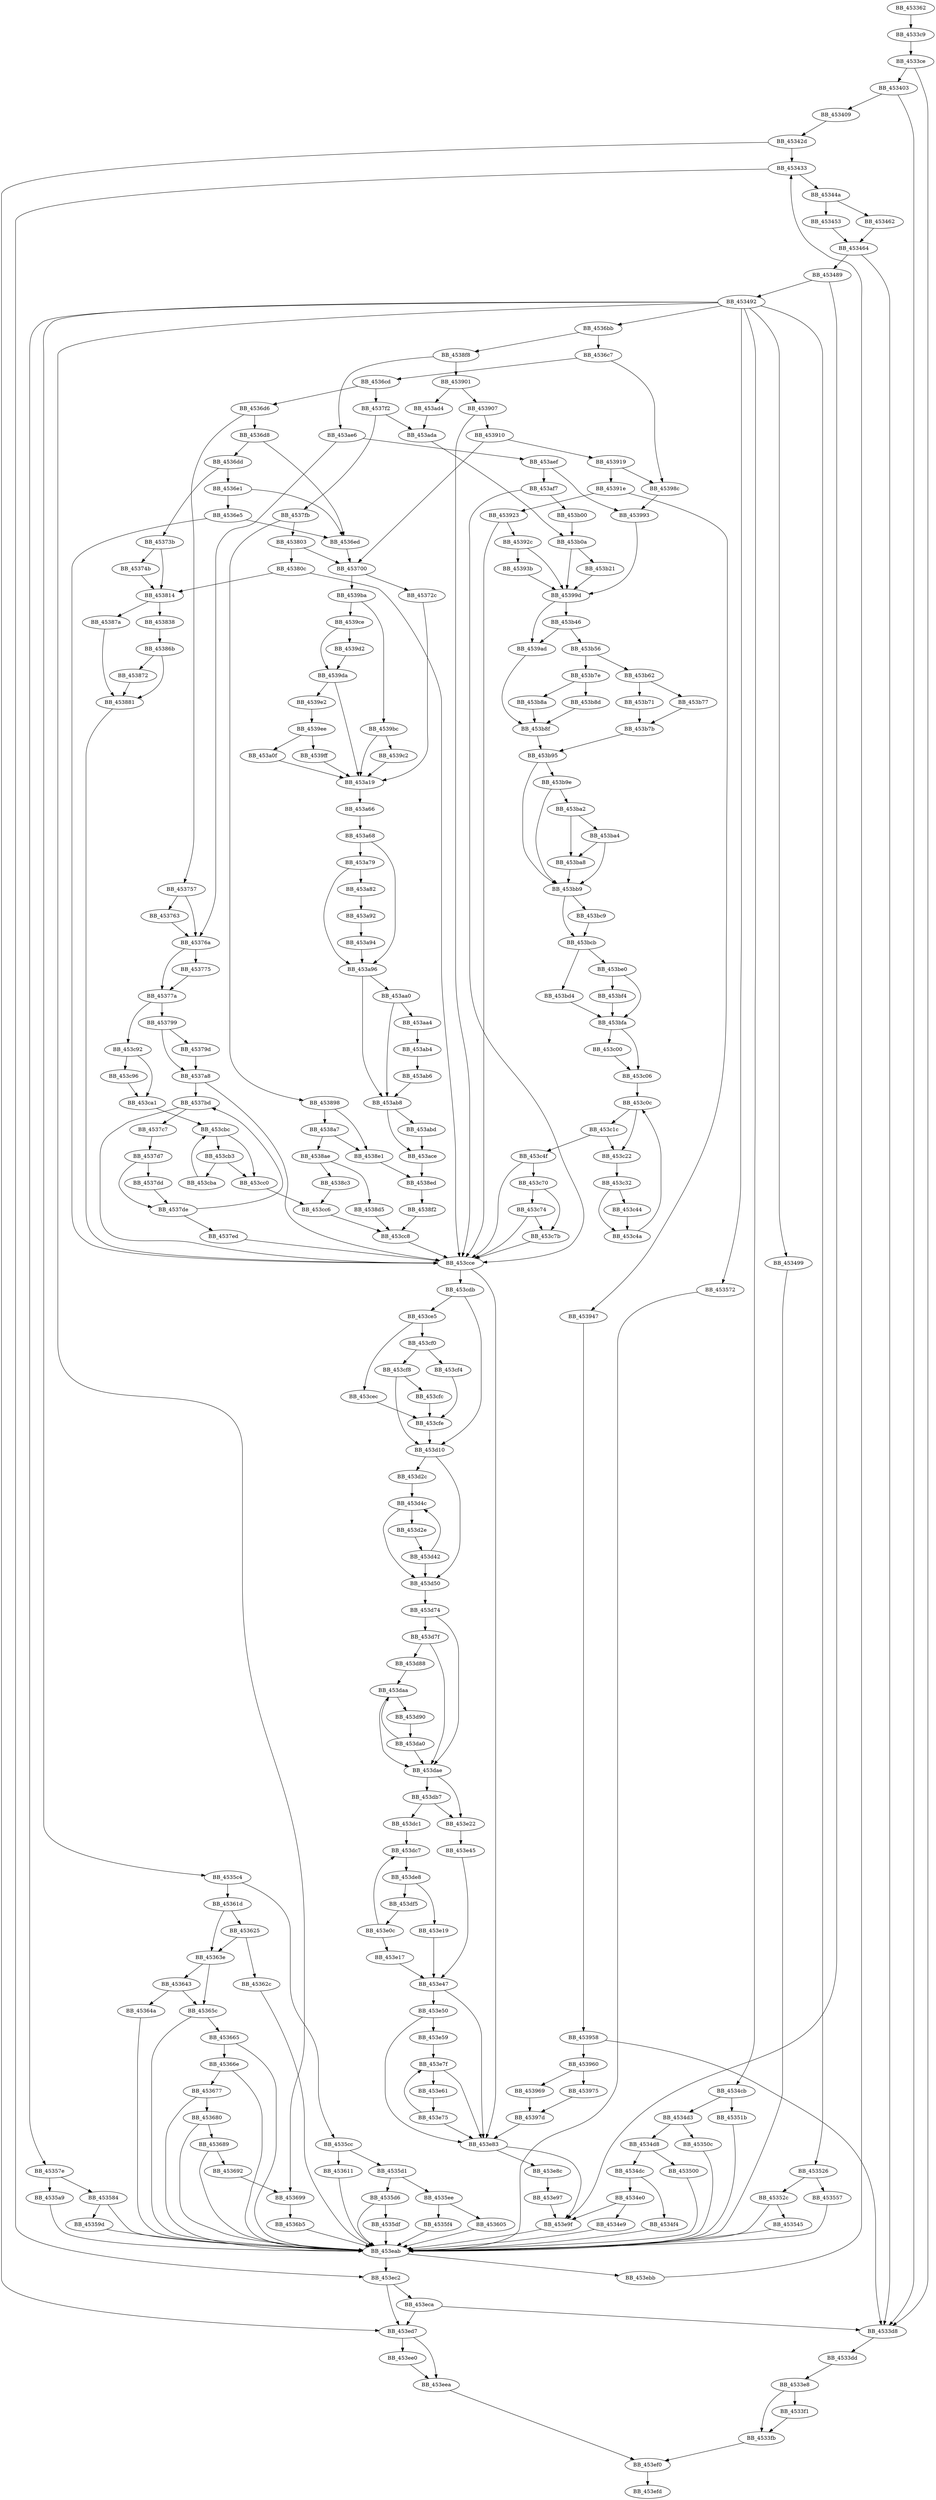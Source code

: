 DiGraph sub_453362{
BB_453362->BB_4533c9
BB_4533c9->BB_4533ce
BB_4533ce->BB_4533d8
BB_4533ce->BB_453403
BB_4533d8->BB_4533dd
BB_4533dd->BB_4533e8
BB_4533e8->BB_4533f1
BB_4533e8->BB_4533fb
BB_4533f1->BB_4533fb
BB_4533fb->BB_453ef0
BB_453403->BB_4533d8
BB_453403->BB_453409
BB_453409->BB_45342d
BB_45342d->BB_453433
BB_45342d->BB_453ed7
BB_453433->BB_45344a
BB_453433->BB_453ec2
BB_45344a->BB_453453
BB_45344a->BB_453462
BB_453453->BB_453464
BB_453462->BB_453464
BB_453464->BB_4533d8
BB_453464->BB_453489
BB_453489->BB_453492
BB_453489->BB_453e9f
BB_453492->BB_453499
BB_453492->BB_4534cb
BB_453492->BB_453526
BB_453492->BB_453572
BB_453492->BB_45357e
BB_453492->BB_4535c4
BB_453492->BB_453699
BB_453492->BB_4536bb
BB_453499->BB_453eab
BB_4534cb->BB_4534d3
BB_4534cb->BB_45351b
BB_4534d3->BB_4534d8
BB_4534d3->BB_45350c
BB_4534d8->BB_4534dc
BB_4534d8->BB_453500
BB_4534dc->BB_4534e0
BB_4534dc->BB_4534f4
BB_4534e0->BB_4534e9
BB_4534e0->BB_453e9f
BB_4534e9->BB_453eab
BB_4534f4->BB_453eab
BB_453500->BB_453eab
BB_45350c->BB_453eab
BB_45351b->BB_453eab
BB_453526->BB_45352c
BB_453526->BB_453557
BB_45352c->BB_453545
BB_45352c->BB_453eab
BB_453545->BB_453eab
BB_453557->BB_453eab
BB_453572->BB_453eab
BB_45357e->BB_453584
BB_45357e->BB_4535a9
BB_453584->BB_45359d
BB_453584->BB_453eab
BB_45359d->BB_453eab
BB_4535a9->BB_453eab
BB_4535c4->BB_4535cc
BB_4535c4->BB_45361d
BB_4535cc->BB_4535d1
BB_4535cc->BB_453611
BB_4535d1->BB_4535d6
BB_4535d1->BB_4535ee
BB_4535d6->BB_4535df
BB_4535d6->BB_453eab
BB_4535df->BB_453eab
BB_4535ee->BB_4535f4
BB_4535ee->BB_453605
BB_4535f4->BB_453eab
BB_453605->BB_453eab
BB_453611->BB_453eab
BB_45361d->BB_453625
BB_45361d->BB_45363e
BB_453625->BB_45362c
BB_453625->BB_45363e
BB_45362c->BB_453eab
BB_45363e->BB_453643
BB_45363e->BB_45365c
BB_453643->BB_45364a
BB_453643->BB_45365c
BB_45364a->BB_453eab
BB_45365c->BB_453665
BB_45365c->BB_453eab
BB_453665->BB_45366e
BB_453665->BB_453eab
BB_45366e->BB_453677
BB_45366e->BB_453eab
BB_453677->BB_453680
BB_453677->BB_453eab
BB_453680->BB_453689
BB_453680->BB_453eab
BB_453689->BB_453692
BB_453689->BB_453eab
BB_453692->BB_453699
BB_453699->BB_4536b5
BB_4536b5->BB_453eab
BB_4536bb->BB_4536c7
BB_4536bb->BB_4538f8
BB_4536c7->BB_4536cd
BB_4536c7->BB_45398c
BB_4536cd->BB_4536d6
BB_4536cd->BB_4537f2
BB_4536d6->BB_4536d8
BB_4536d6->BB_453757
BB_4536d8->BB_4536dd
BB_4536d8->BB_4536ed
BB_4536dd->BB_4536e1
BB_4536dd->BB_45373b
BB_4536e1->BB_4536e5
BB_4536e1->BB_4536ed
BB_4536e5->BB_4536ed
BB_4536e5->BB_453cce
BB_4536ed->BB_453700
BB_453700->BB_45372c
BB_453700->BB_4539ba
BB_45372c->BB_453a19
BB_45373b->BB_45374b
BB_45373b->BB_453814
BB_45374b->BB_453814
BB_453757->BB_453763
BB_453757->BB_45376a
BB_453763->BB_45376a
BB_45376a->BB_453775
BB_45376a->BB_45377a
BB_453775->BB_45377a
BB_45377a->BB_453799
BB_45377a->BB_453c92
BB_453799->BB_45379d
BB_453799->BB_4537a8
BB_45379d->BB_4537a8
BB_4537a8->BB_4537bd
BB_4537a8->BB_453cce
BB_4537bd->BB_4537c7
BB_4537bd->BB_453cce
BB_4537c7->BB_4537d7
BB_4537d7->BB_4537dd
BB_4537d7->BB_4537de
BB_4537dd->BB_4537de
BB_4537de->BB_4537bd
BB_4537de->BB_4537ed
BB_4537ed->BB_453cce
BB_4537f2->BB_4537fb
BB_4537f2->BB_453ada
BB_4537fb->BB_453803
BB_4537fb->BB_453898
BB_453803->BB_453700
BB_453803->BB_45380c
BB_45380c->BB_453814
BB_45380c->BB_453cce
BB_453814->BB_453838
BB_453814->BB_45387a
BB_453838->BB_45386b
BB_45386b->BB_453872
BB_45386b->BB_453881
BB_453872->BB_453881
BB_45387a->BB_453881
BB_453881->BB_453cce
BB_453898->BB_4538a7
BB_453898->BB_4538e1
BB_4538a7->BB_4538ae
BB_4538a7->BB_4538e1
BB_4538ae->BB_4538c3
BB_4538ae->BB_4538d5
BB_4538c3->BB_453cc6
BB_4538d5->BB_453cc8
BB_4538e1->BB_4538ed
BB_4538ed->BB_4538f2
BB_4538f2->BB_453cc8
BB_4538f8->BB_453901
BB_4538f8->BB_453ae6
BB_453901->BB_453907
BB_453901->BB_453ad4
BB_453907->BB_453910
BB_453907->BB_453cce
BB_453910->BB_453700
BB_453910->BB_453919
BB_453919->BB_45391e
BB_453919->BB_45398c
BB_45391e->BB_453923
BB_45391e->BB_453947
BB_453923->BB_45392c
BB_453923->BB_453cce
BB_45392c->BB_45393b
BB_45392c->BB_45399d
BB_45393b->BB_45399d
BB_453947->BB_453958
BB_453958->BB_4533d8
BB_453958->BB_453960
BB_453960->BB_453969
BB_453960->BB_453975
BB_453969->BB_45397d
BB_453975->BB_45397d
BB_45397d->BB_453e83
BB_45398c->BB_453993
BB_453993->BB_45399d
BB_45399d->BB_4539ad
BB_45399d->BB_453b46
BB_4539ad->BB_453b8f
BB_4539ba->BB_4539bc
BB_4539ba->BB_4539ce
BB_4539bc->BB_4539c2
BB_4539bc->BB_453a19
BB_4539c2->BB_453a19
BB_4539ce->BB_4539d2
BB_4539ce->BB_4539da
BB_4539d2->BB_4539da
BB_4539da->BB_4539e2
BB_4539da->BB_453a19
BB_4539e2->BB_4539ee
BB_4539ee->BB_4539ff
BB_4539ee->BB_453a0f
BB_4539ff->BB_453a19
BB_453a0f->BB_453a19
BB_453a19->BB_453a66
BB_453a66->BB_453a68
BB_453a68->BB_453a79
BB_453a68->BB_453a96
BB_453a79->BB_453a82
BB_453a79->BB_453a96
BB_453a82->BB_453a92
BB_453a92->BB_453a94
BB_453a94->BB_453a96
BB_453a96->BB_453aa0
BB_453a96->BB_453ab8
BB_453aa0->BB_453aa4
BB_453aa0->BB_453ab8
BB_453aa4->BB_453ab4
BB_453ab4->BB_453ab6
BB_453ab6->BB_453ab8
BB_453ab8->BB_453abd
BB_453ab8->BB_453ace
BB_453abd->BB_453ace
BB_453ace->BB_4538ed
BB_453ad4->BB_453ada
BB_453ada->BB_453b0a
BB_453ae6->BB_45376a
BB_453ae6->BB_453aef
BB_453aef->BB_453993
BB_453aef->BB_453af7
BB_453af7->BB_453b00
BB_453af7->BB_453cce
BB_453b00->BB_453b0a
BB_453b0a->BB_45399d
BB_453b0a->BB_453b21
BB_453b21->BB_45399d
BB_453b46->BB_4539ad
BB_453b46->BB_453b56
BB_453b56->BB_453b62
BB_453b56->BB_453b7e
BB_453b62->BB_453b71
BB_453b62->BB_453b77
BB_453b71->BB_453b7b
BB_453b77->BB_453b7b
BB_453b7b->BB_453b95
BB_453b7e->BB_453b8a
BB_453b7e->BB_453b8d
BB_453b8a->BB_453b8f
BB_453b8d->BB_453b8f
BB_453b8f->BB_453b95
BB_453b95->BB_453b9e
BB_453b95->BB_453bb9
BB_453b9e->BB_453ba2
BB_453b9e->BB_453bb9
BB_453ba2->BB_453ba4
BB_453ba2->BB_453ba8
BB_453ba4->BB_453ba8
BB_453ba4->BB_453bb9
BB_453ba8->BB_453bb9
BB_453bb9->BB_453bc9
BB_453bb9->BB_453bcb
BB_453bc9->BB_453bcb
BB_453bcb->BB_453bd4
BB_453bcb->BB_453be0
BB_453bd4->BB_453bfa
BB_453be0->BB_453bf4
BB_453be0->BB_453bfa
BB_453bf4->BB_453bfa
BB_453bfa->BB_453c00
BB_453bfa->BB_453c06
BB_453c00->BB_453c06
BB_453c06->BB_453c0c
BB_453c0c->BB_453c1c
BB_453c0c->BB_453c22
BB_453c1c->BB_453c22
BB_453c1c->BB_453c4f
BB_453c22->BB_453c32
BB_453c32->BB_453c44
BB_453c32->BB_453c4a
BB_453c44->BB_453c4a
BB_453c4a->BB_453c0c
BB_453c4f->BB_453c70
BB_453c4f->BB_453cce
BB_453c70->BB_453c74
BB_453c70->BB_453c7b
BB_453c74->BB_453c7b
BB_453c74->BB_453cce
BB_453c7b->BB_453cce
BB_453c92->BB_453c96
BB_453c92->BB_453ca1
BB_453c96->BB_453ca1
BB_453ca1->BB_453cbc
BB_453cb3->BB_453cba
BB_453cb3->BB_453cc0
BB_453cba->BB_453cbc
BB_453cbc->BB_453cb3
BB_453cbc->BB_453cc0
BB_453cc0->BB_453cc6
BB_453cc6->BB_453cc8
BB_453cc8->BB_453cce
BB_453cce->BB_453cdb
BB_453cce->BB_453e83
BB_453cdb->BB_453ce5
BB_453cdb->BB_453d10
BB_453ce5->BB_453cec
BB_453ce5->BB_453cf0
BB_453cec->BB_453cfe
BB_453cf0->BB_453cf4
BB_453cf0->BB_453cf8
BB_453cf4->BB_453cfe
BB_453cf8->BB_453cfc
BB_453cf8->BB_453d10
BB_453cfc->BB_453cfe
BB_453cfe->BB_453d10
BB_453d10->BB_453d2c
BB_453d10->BB_453d50
BB_453d2c->BB_453d4c
BB_453d2e->BB_453d42
BB_453d42->BB_453d4c
BB_453d42->BB_453d50
BB_453d4c->BB_453d2e
BB_453d4c->BB_453d50
BB_453d50->BB_453d74
BB_453d74->BB_453d7f
BB_453d74->BB_453dae
BB_453d7f->BB_453d88
BB_453d7f->BB_453dae
BB_453d88->BB_453daa
BB_453d90->BB_453da0
BB_453da0->BB_453daa
BB_453da0->BB_453dae
BB_453daa->BB_453d90
BB_453daa->BB_453dae
BB_453dae->BB_453db7
BB_453dae->BB_453e22
BB_453db7->BB_453dc1
BB_453db7->BB_453e22
BB_453dc1->BB_453dc7
BB_453dc7->BB_453de8
BB_453de8->BB_453df5
BB_453de8->BB_453e19
BB_453df5->BB_453e0c
BB_453e0c->BB_453dc7
BB_453e0c->BB_453e17
BB_453e17->BB_453e47
BB_453e19->BB_453e47
BB_453e22->BB_453e45
BB_453e45->BB_453e47
BB_453e47->BB_453e50
BB_453e47->BB_453e83
BB_453e50->BB_453e59
BB_453e50->BB_453e83
BB_453e59->BB_453e7f
BB_453e61->BB_453e75
BB_453e75->BB_453e7f
BB_453e75->BB_453e83
BB_453e7f->BB_453e61
BB_453e7f->BB_453e83
BB_453e83->BB_453e8c
BB_453e83->BB_453e9f
BB_453e8c->BB_453e97
BB_453e97->BB_453e9f
BB_453e9f->BB_453eab
BB_453eab->BB_453ebb
BB_453eab->BB_453ec2
BB_453ebb->BB_453433
BB_453ec2->BB_453eca
BB_453ec2->BB_453ed7
BB_453eca->BB_4533d8
BB_453eca->BB_453ed7
BB_453ed7->BB_453ee0
BB_453ed7->BB_453eea
BB_453ee0->BB_453eea
BB_453eea->BB_453ef0
BB_453ef0->BB_453efd
}
